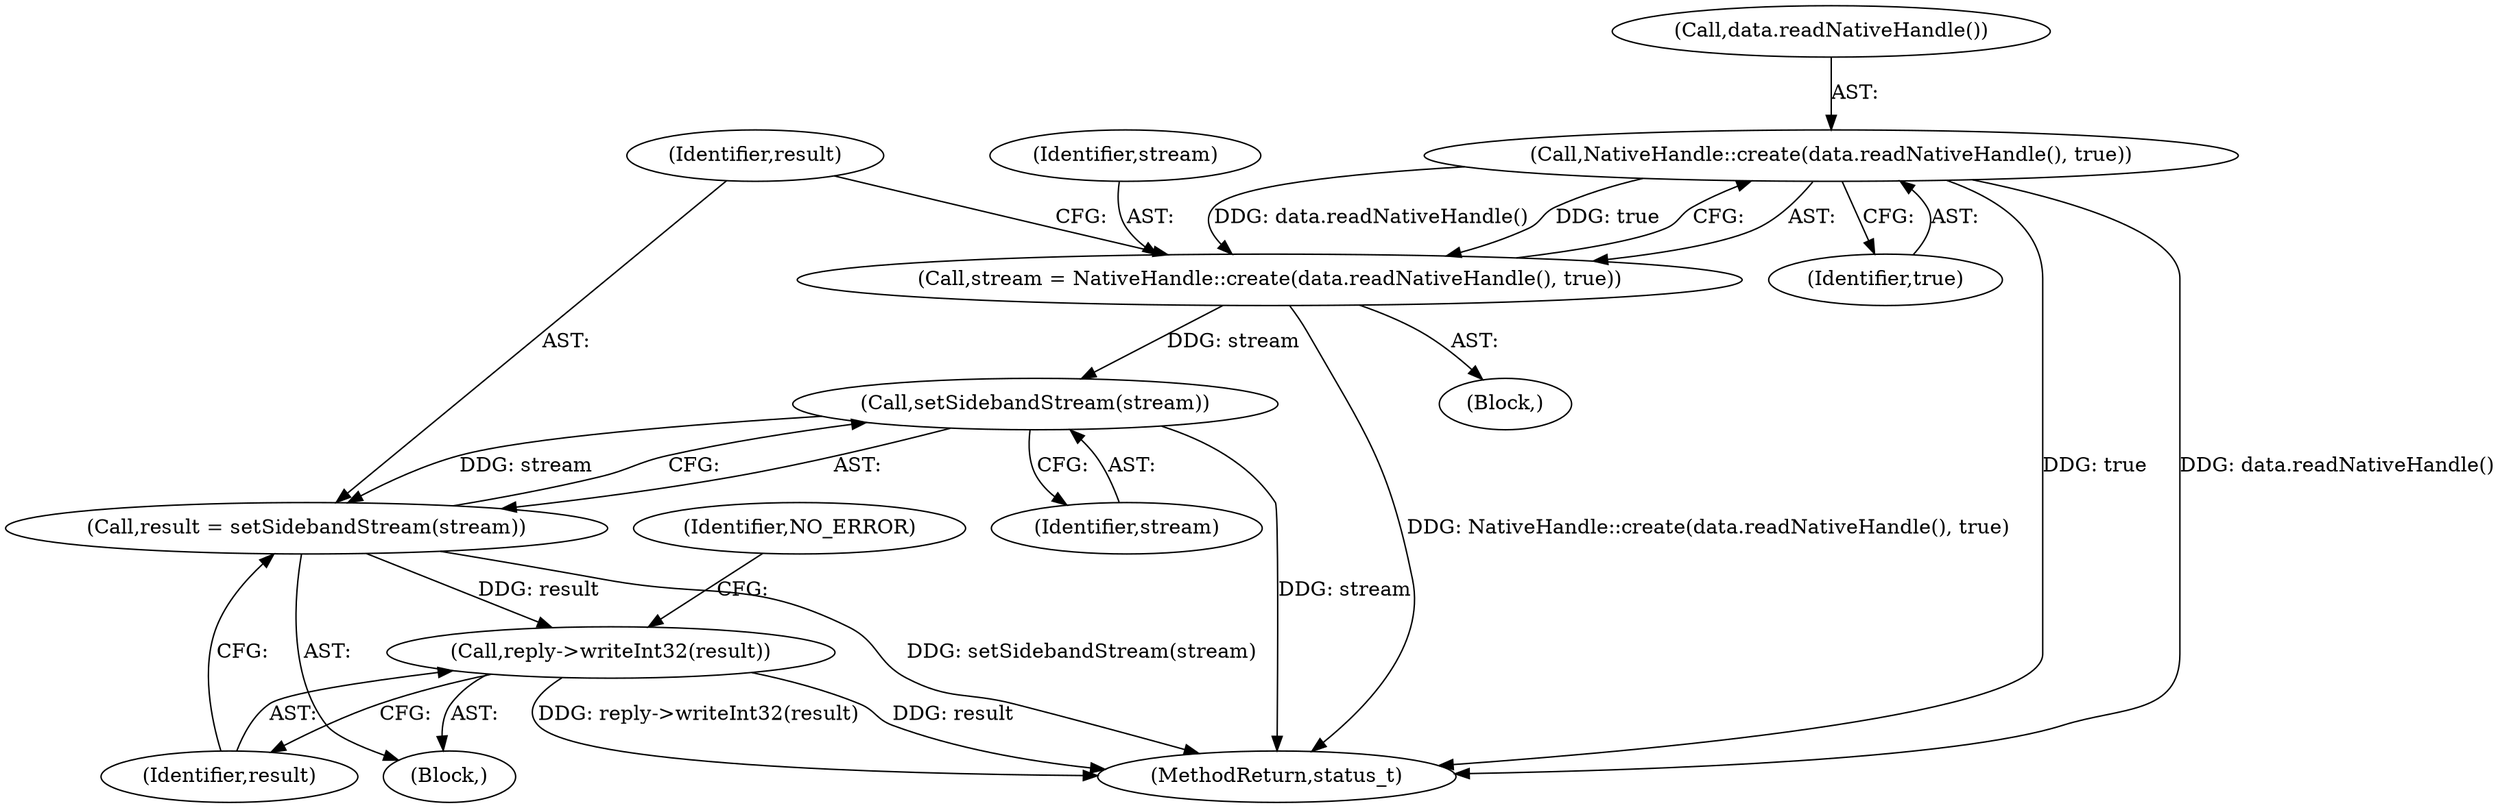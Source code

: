 digraph "0_Android_a30d7d90c4f718e46fb41a99b3d52800e1011b73_0@API" {
"1000490" [label="(Call,NativeHandle::create(data.readNativeHandle(), true))"];
"1000488" [label="(Call,stream = NativeHandle::create(data.readNativeHandle(), true))"];
"1000496" [label="(Call,setSidebandStream(stream))"];
"1000494" [label="(Call,result = setSidebandStream(stream))"];
"1000498" [label="(Call,reply->writeInt32(result))"];
"1000596" [label="(MethodReturn,status_t)"];
"1000489" [label="(Identifier,stream)"];
"1000492" [label="(Identifier,true)"];
"1000501" [label="(Identifier,NO_ERROR)"];
"1000494" [label="(Call,result = setSidebandStream(stream))"];
"1000490" [label="(Call,NativeHandle::create(data.readNativeHandle(), true))"];
"1000479" [label="(Block,)"];
"1000499" [label="(Identifier,result)"];
"1000498" [label="(Call,reply->writeInt32(result))"];
"1000497" [label="(Identifier,stream)"];
"1000496" [label="(Call,setSidebandStream(stream))"];
"1000488" [label="(Call,stream = NativeHandle::create(data.readNativeHandle(), true))"];
"1000495" [label="(Identifier,result)"];
"1000491" [label="(Call,data.readNativeHandle())"];
"1000487" [label="(Block,)"];
"1000490" -> "1000488"  [label="AST: "];
"1000490" -> "1000492"  [label="CFG: "];
"1000491" -> "1000490"  [label="AST: "];
"1000492" -> "1000490"  [label="AST: "];
"1000488" -> "1000490"  [label="CFG: "];
"1000490" -> "1000596"  [label="DDG: data.readNativeHandle()"];
"1000490" -> "1000596"  [label="DDG: true"];
"1000490" -> "1000488"  [label="DDG: data.readNativeHandle()"];
"1000490" -> "1000488"  [label="DDG: true"];
"1000488" -> "1000487"  [label="AST: "];
"1000489" -> "1000488"  [label="AST: "];
"1000495" -> "1000488"  [label="CFG: "];
"1000488" -> "1000596"  [label="DDG: NativeHandle::create(data.readNativeHandle(), true)"];
"1000488" -> "1000496"  [label="DDG: stream"];
"1000496" -> "1000494"  [label="AST: "];
"1000496" -> "1000497"  [label="CFG: "];
"1000497" -> "1000496"  [label="AST: "];
"1000494" -> "1000496"  [label="CFG: "];
"1000496" -> "1000596"  [label="DDG: stream"];
"1000496" -> "1000494"  [label="DDG: stream"];
"1000494" -> "1000479"  [label="AST: "];
"1000495" -> "1000494"  [label="AST: "];
"1000499" -> "1000494"  [label="CFG: "];
"1000494" -> "1000596"  [label="DDG: setSidebandStream(stream)"];
"1000494" -> "1000498"  [label="DDG: result"];
"1000498" -> "1000479"  [label="AST: "];
"1000498" -> "1000499"  [label="CFG: "];
"1000499" -> "1000498"  [label="AST: "];
"1000501" -> "1000498"  [label="CFG: "];
"1000498" -> "1000596"  [label="DDG: reply->writeInt32(result)"];
"1000498" -> "1000596"  [label="DDG: result"];
}
